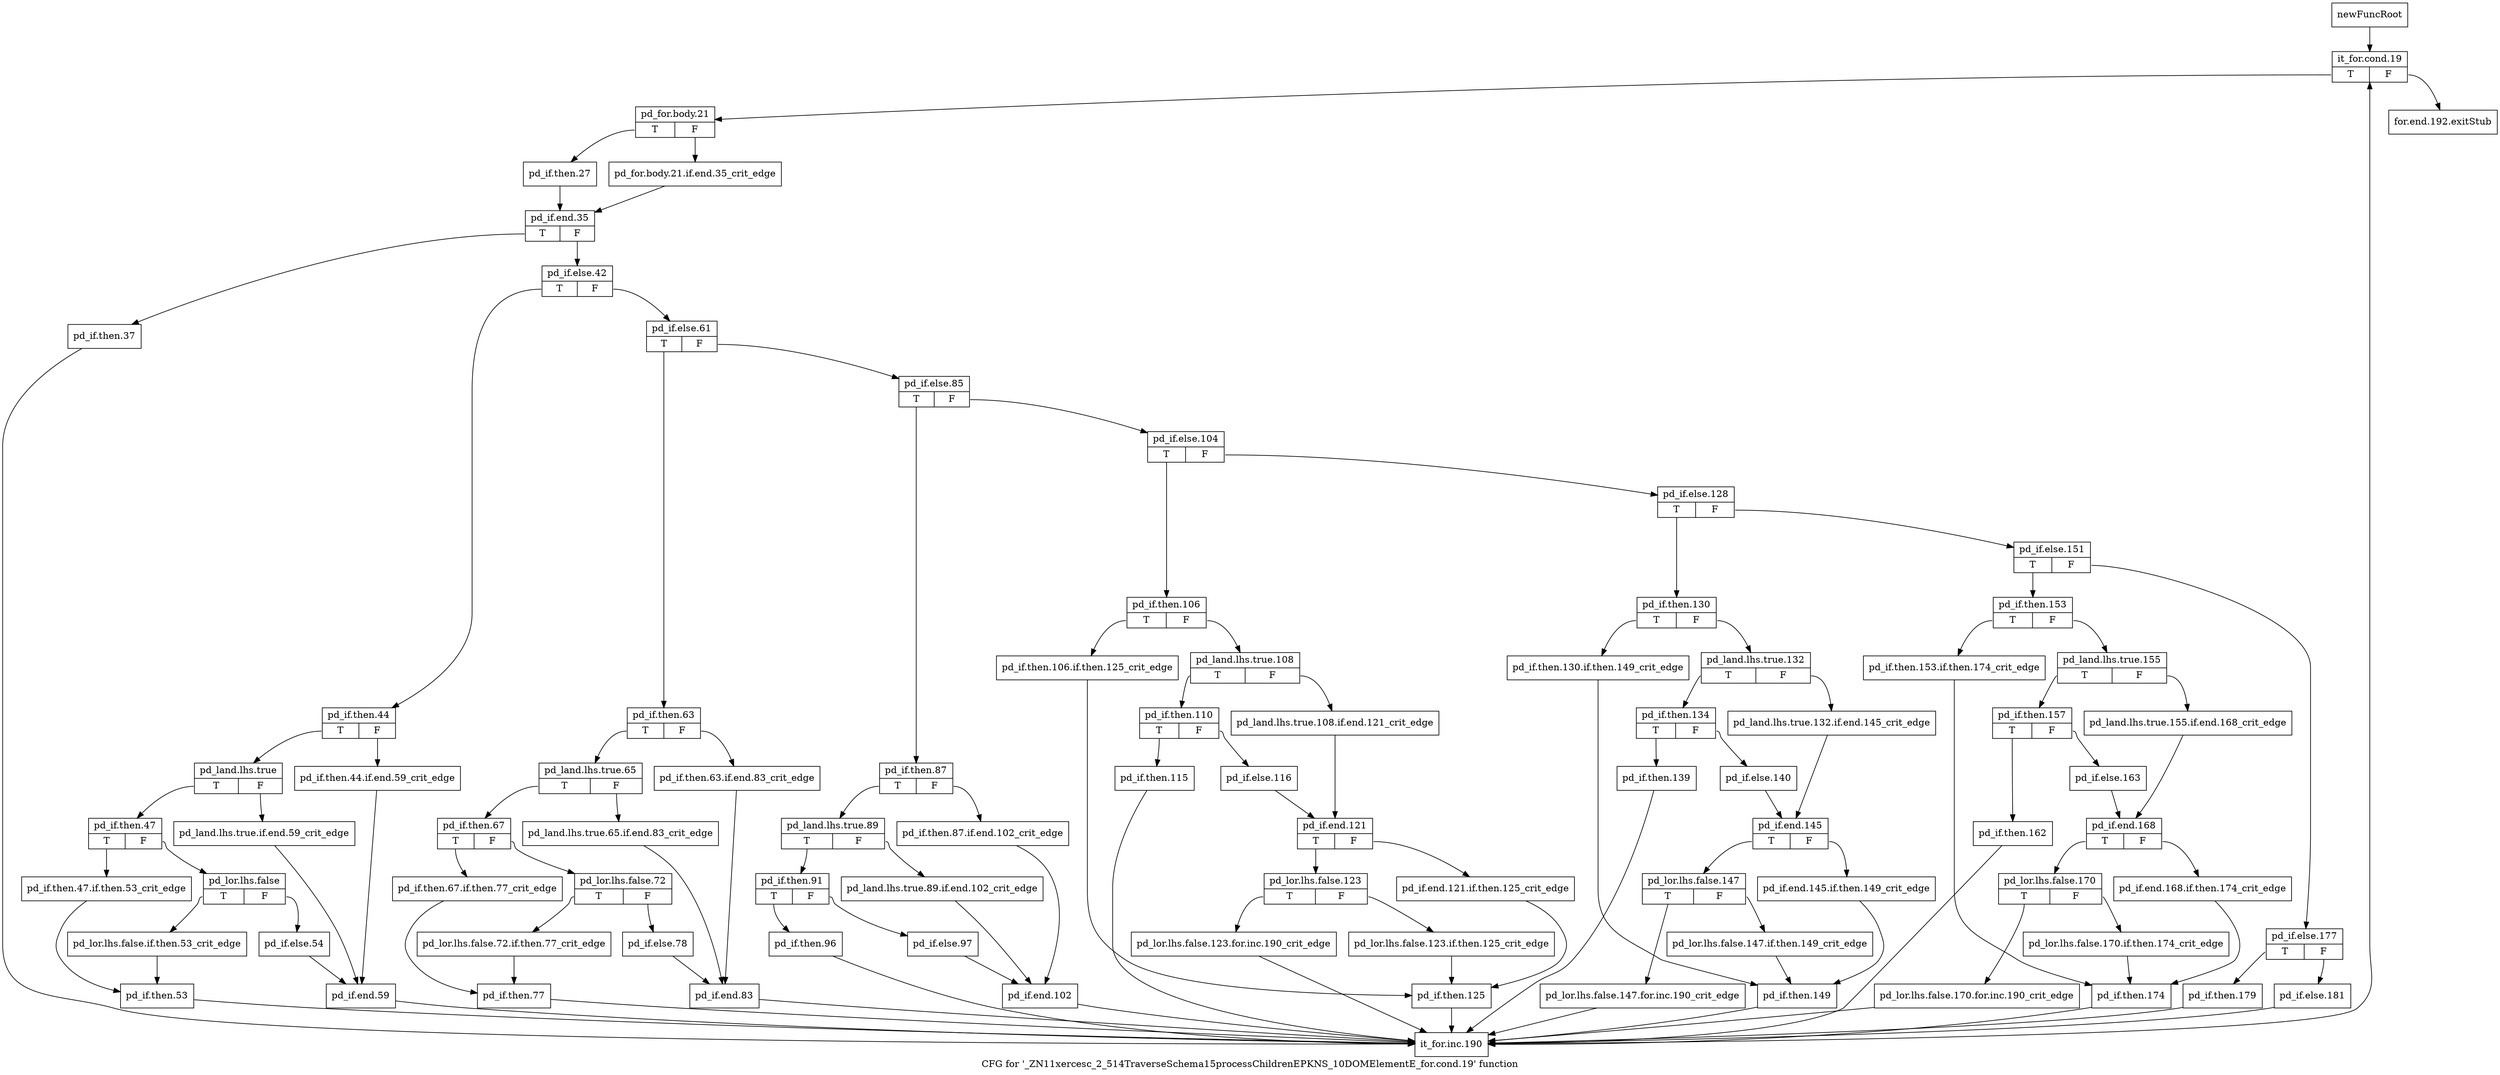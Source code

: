 digraph "CFG for '_ZN11xercesc_2_514TraverseSchema15processChildrenEPKNS_10DOMElementE_for.cond.19' function" {
	label="CFG for '_ZN11xercesc_2_514TraverseSchema15processChildrenEPKNS_10DOMElementE_for.cond.19' function";

	Node0x9a28190 [shape=record,label="{newFuncRoot}"];
	Node0x9a28190 -> Node0x9a28230;
	Node0x9a281e0 [shape=record,label="{for.end.192.exitStub}"];
	Node0x9a28230 [shape=record,label="{it_for.cond.19|{<s0>T|<s1>F}}"];
	Node0x9a28230:s0 -> Node0x9a28280;
	Node0x9a28230:s1 -> Node0x9a281e0;
	Node0x9a28280 [shape=record,label="{pd_for.body.21|{<s0>T|<s1>F}}"];
	Node0x9a28280:s0 -> Node0x9a28320;
	Node0x9a28280:s1 -> Node0x9a282d0;
	Node0x9a282d0 [shape=record,label="{pd_for.body.21.if.end.35_crit_edge}"];
	Node0x9a282d0 -> Node0x9a28370;
	Node0x9a28320 [shape=record,label="{pd_if.then.27}"];
	Node0x9a28320 -> Node0x9a28370;
	Node0x9a28370 [shape=record,label="{pd_if.end.35|{<s0>T|<s1>F}}"];
	Node0x9a28370:s0 -> Node0x9a29c20;
	Node0x9a28370:s1 -> Node0x9a283c0;
	Node0x9a283c0 [shape=record,label="{pd_if.else.42|{<s0>T|<s1>F}}"];
	Node0x9a283c0:s0 -> Node0x9a298b0;
	Node0x9a283c0:s1 -> Node0x9a28410;
	Node0x9a28410 [shape=record,label="{pd_if.else.61|{<s0>T|<s1>F}}"];
	Node0x9a28410:s0 -> Node0x9a29540;
	Node0x9a28410:s1 -> Node0x9a28460;
	Node0x9a28460 [shape=record,label="{pd_if.else.85|{<s0>T|<s1>F}}"];
	Node0x9a28460:s0 -> Node0x9a292c0;
	Node0x9a28460:s1 -> Node0x9a284b0;
	Node0x9a284b0 [shape=record,label="{pd_if.else.104|{<s0>T|<s1>F}}"];
	Node0x9a284b0:s0 -> Node0x9a28eb0;
	Node0x9a284b0:s1 -> Node0x9a28500;
	Node0x9a28500 [shape=record,label="{pd_if.else.128|{<s0>T|<s1>F}}"];
	Node0x9a28500:s0 -> Node0x9a28aa0;
	Node0x9a28500:s1 -> Node0x9a28550;
	Node0x9a28550 [shape=record,label="{pd_if.else.151|{<s0>T|<s1>F}}"];
	Node0x9a28550:s0 -> Node0x9a28690;
	Node0x9a28550:s1 -> Node0x9a285a0;
	Node0x9a285a0 [shape=record,label="{pd_if.else.177|{<s0>T|<s1>F}}"];
	Node0x9a285a0:s0 -> Node0x9a28640;
	Node0x9a285a0:s1 -> Node0x9a285f0;
	Node0x9a285f0 [shape=record,label="{pd_if.else.181}"];
	Node0x9a285f0 -> Node0x9a29c70;
	Node0x9a28640 [shape=record,label="{pd_if.then.179}"];
	Node0x9a28640 -> Node0x9a29c70;
	Node0x9a28690 [shape=record,label="{pd_if.then.153|{<s0>T|<s1>F}}"];
	Node0x9a28690:s0 -> Node0x9a28a00;
	Node0x9a28690:s1 -> Node0x9a286e0;
	Node0x9a286e0 [shape=record,label="{pd_land.lhs.true.155|{<s0>T|<s1>F}}"];
	Node0x9a286e0:s0 -> Node0x9a28780;
	Node0x9a286e0:s1 -> Node0x9a28730;
	Node0x9a28730 [shape=record,label="{pd_land.lhs.true.155.if.end.168_crit_edge}"];
	Node0x9a28730 -> Node0x9a28820;
	Node0x9a28780 [shape=record,label="{pd_if.then.157|{<s0>T|<s1>F}}"];
	Node0x9a28780:s0 -> Node0x9a289b0;
	Node0x9a28780:s1 -> Node0x9a287d0;
	Node0x9a287d0 [shape=record,label="{pd_if.else.163}"];
	Node0x9a287d0 -> Node0x9a28820;
	Node0x9a28820 [shape=record,label="{pd_if.end.168|{<s0>T|<s1>F}}"];
	Node0x9a28820:s0 -> Node0x9a288c0;
	Node0x9a28820:s1 -> Node0x9a28870;
	Node0x9a28870 [shape=record,label="{pd_if.end.168.if.then.174_crit_edge}"];
	Node0x9a28870 -> Node0x9a28a50;
	Node0x9a288c0 [shape=record,label="{pd_lor.lhs.false.170|{<s0>T|<s1>F}}"];
	Node0x9a288c0:s0 -> Node0x9a28960;
	Node0x9a288c0:s1 -> Node0x9a28910;
	Node0x9a28910 [shape=record,label="{pd_lor.lhs.false.170.if.then.174_crit_edge}"];
	Node0x9a28910 -> Node0x9a28a50;
	Node0x9a28960 [shape=record,label="{pd_lor.lhs.false.170.for.inc.190_crit_edge}"];
	Node0x9a28960 -> Node0x9a29c70;
	Node0x9a289b0 [shape=record,label="{pd_if.then.162}"];
	Node0x9a289b0 -> Node0x9a29c70;
	Node0x9a28a00 [shape=record,label="{pd_if.then.153.if.then.174_crit_edge}"];
	Node0x9a28a00 -> Node0x9a28a50;
	Node0x9a28a50 [shape=record,label="{pd_if.then.174}"];
	Node0x9a28a50 -> Node0x9a29c70;
	Node0x9a28aa0 [shape=record,label="{pd_if.then.130|{<s0>T|<s1>F}}"];
	Node0x9a28aa0:s0 -> Node0x9a28e10;
	Node0x9a28aa0:s1 -> Node0x9a28af0;
	Node0x9a28af0 [shape=record,label="{pd_land.lhs.true.132|{<s0>T|<s1>F}}"];
	Node0x9a28af0:s0 -> Node0x9a28b90;
	Node0x9a28af0:s1 -> Node0x9a28b40;
	Node0x9a28b40 [shape=record,label="{pd_land.lhs.true.132.if.end.145_crit_edge}"];
	Node0x9a28b40 -> Node0x9a28c30;
	Node0x9a28b90 [shape=record,label="{pd_if.then.134|{<s0>T|<s1>F}}"];
	Node0x9a28b90:s0 -> Node0x9a28dc0;
	Node0x9a28b90:s1 -> Node0x9a28be0;
	Node0x9a28be0 [shape=record,label="{pd_if.else.140}"];
	Node0x9a28be0 -> Node0x9a28c30;
	Node0x9a28c30 [shape=record,label="{pd_if.end.145|{<s0>T|<s1>F}}"];
	Node0x9a28c30:s0 -> Node0x9a28cd0;
	Node0x9a28c30:s1 -> Node0x9a28c80;
	Node0x9a28c80 [shape=record,label="{pd_if.end.145.if.then.149_crit_edge}"];
	Node0x9a28c80 -> Node0x9a28e60;
	Node0x9a28cd0 [shape=record,label="{pd_lor.lhs.false.147|{<s0>T|<s1>F}}"];
	Node0x9a28cd0:s0 -> Node0x9a28d70;
	Node0x9a28cd0:s1 -> Node0x9a28d20;
	Node0x9a28d20 [shape=record,label="{pd_lor.lhs.false.147.if.then.149_crit_edge}"];
	Node0x9a28d20 -> Node0x9a28e60;
	Node0x9a28d70 [shape=record,label="{pd_lor.lhs.false.147.for.inc.190_crit_edge}"];
	Node0x9a28d70 -> Node0x9a29c70;
	Node0x9a28dc0 [shape=record,label="{pd_if.then.139}"];
	Node0x9a28dc0 -> Node0x9a29c70;
	Node0x9a28e10 [shape=record,label="{pd_if.then.130.if.then.149_crit_edge}"];
	Node0x9a28e10 -> Node0x9a28e60;
	Node0x9a28e60 [shape=record,label="{pd_if.then.149}"];
	Node0x9a28e60 -> Node0x9a29c70;
	Node0x9a28eb0 [shape=record,label="{pd_if.then.106|{<s0>T|<s1>F}}"];
	Node0x9a28eb0:s0 -> Node0x9a29220;
	Node0x9a28eb0:s1 -> Node0x9a28f00;
	Node0x9a28f00 [shape=record,label="{pd_land.lhs.true.108|{<s0>T|<s1>F}}"];
	Node0x9a28f00:s0 -> Node0x9a28fa0;
	Node0x9a28f00:s1 -> Node0x9a28f50;
	Node0x9a28f50 [shape=record,label="{pd_land.lhs.true.108.if.end.121_crit_edge}"];
	Node0x9a28f50 -> Node0x9a29040;
	Node0x9a28fa0 [shape=record,label="{pd_if.then.110|{<s0>T|<s1>F}}"];
	Node0x9a28fa0:s0 -> Node0x9a291d0;
	Node0x9a28fa0:s1 -> Node0x9a28ff0;
	Node0x9a28ff0 [shape=record,label="{pd_if.else.116}"];
	Node0x9a28ff0 -> Node0x9a29040;
	Node0x9a29040 [shape=record,label="{pd_if.end.121|{<s0>T|<s1>F}}"];
	Node0x9a29040:s0 -> Node0x9a290e0;
	Node0x9a29040:s1 -> Node0x9a29090;
	Node0x9a29090 [shape=record,label="{pd_if.end.121.if.then.125_crit_edge}"];
	Node0x9a29090 -> Node0x9a29270;
	Node0x9a290e0 [shape=record,label="{pd_lor.lhs.false.123|{<s0>T|<s1>F}}"];
	Node0x9a290e0:s0 -> Node0x9a29180;
	Node0x9a290e0:s1 -> Node0x9a29130;
	Node0x9a29130 [shape=record,label="{pd_lor.lhs.false.123.if.then.125_crit_edge}"];
	Node0x9a29130 -> Node0x9a29270;
	Node0x9a29180 [shape=record,label="{pd_lor.lhs.false.123.for.inc.190_crit_edge}"];
	Node0x9a29180 -> Node0x9a29c70;
	Node0x9a291d0 [shape=record,label="{pd_if.then.115}"];
	Node0x9a291d0 -> Node0x9a29c70;
	Node0x9a29220 [shape=record,label="{pd_if.then.106.if.then.125_crit_edge}"];
	Node0x9a29220 -> Node0x9a29270;
	Node0x9a29270 [shape=record,label="{pd_if.then.125}"];
	Node0x9a29270 -> Node0x9a29c70;
	Node0x9a292c0 [shape=record,label="{pd_if.then.87|{<s0>T|<s1>F}}"];
	Node0x9a292c0:s0 -> Node0x9a29360;
	Node0x9a292c0:s1 -> Node0x9a29310;
	Node0x9a29310 [shape=record,label="{pd_if.then.87.if.end.102_crit_edge}"];
	Node0x9a29310 -> Node0x9a294a0;
	Node0x9a29360 [shape=record,label="{pd_land.lhs.true.89|{<s0>T|<s1>F}}"];
	Node0x9a29360:s0 -> Node0x9a29400;
	Node0x9a29360:s1 -> Node0x9a293b0;
	Node0x9a293b0 [shape=record,label="{pd_land.lhs.true.89.if.end.102_crit_edge}"];
	Node0x9a293b0 -> Node0x9a294a0;
	Node0x9a29400 [shape=record,label="{pd_if.then.91|{<s0>T|<s1>F}}"];
	Node0x9a29400:s0 -> Node0x9a294f0;
	Node0x9a29400:s1 -> Node0x9a29450;
	Node0x9a29450 [shape=record,label="{pd_if.else.97}"];
	Node0x9a29450 -> Node0x9a294a0;
	Node0x9a294a0 [shape=record,label="{pd_if.end.102}"];
	Node0x9a294a0 -> Node0x9a29c70;
	Node0x9a294f0 [shape=record,label="{pd_if.then.96}"];
	Node0x9a294f0 -> Node0x9a29c70;
	Node0x9a29540 [shape=record,label="{pd_if.then.63|{<s0>T|<s1>F}}"];
	Node0x9a29540:s0 -> Node0x9a295e0;
	Node0x9a29540:s1 -> Node0x9a29590;
	Node0x9a29590 [shape=record,label="{pd_if.then.63.if.end.83_crit_edge}"];
	Node0x9a29590 -> Node0x9a29770;
	Node0x9a295e0 [shape=record,label="{pd_land.lhs.true.65|{<s0>T|<s1>F}}"];
	Node0x9a295e0:s0 -> Node0x9a29680;
	Node0x9a295e0:s1 -> Node0x9a29630;
	Node0x9a29630 [shape=record,label="{pd_land.lhs.true.65.if.end.83_crit_edge}"];
	Node0x9a29630 -> Node0x9a29770;
	Node0x9a29680 [shape=record,label="{pd_if.then.67|{<s0>T|<s1>F}}"];
	Node0x9a29680:s0 -> Node0x9a29810;
	Node0x9a29680:s1 -> Node0x9a296d0;
	Node0x9a296d0 [shape=record,label="{pd_lor.lhs.false.72|{<s0>T|<s1>F}}"];
	Node0x9a296d0:s0 -> Node0x9a297c0;
	Node0x9a296d0:s1 -> Node0x9a29720;
	Node0x9a29720 [shape=record,label="{pd_if.else.78}"];
	Node0x9a29720 -> Node0x9a29770;
	Node0x9a29770 [shape=record,label="{pd_if.end.83}"];
	Node0x9a29770 -> Node0x9a29c70;
	Node0x9a297c0 [shape=record,label="{pd_lor.lhs.false.72.if.then.77_crit_edge}"];
	Node0x9a297c0 -> Node0x9a29860;
	Node0x9a29810 [shape=record,label="{pd_if.then.67.if.then.77_crit_edge}"];
	Node0x9a29810 -> Node0x9a29860;
	Node0x9a29860 [shape=record,label="{pd_if.then.77}"];
	Node0x9a29860 -> Node0x9a29c70;
	Node0x9a298b0 [shape=record,label="{pd_if.then.44|{<s0>T|<s1>F}}"];
	Node0x9a298b0:s0 -> Node0x9a29950;
	Node0x9a298b0:s1 -> Node0x9a29900;
	Node0x9a29900 [shape=record,label="{pd_if.then.44.if.end.59_crit_edge}"];
	Node0x9a29900 -> Node0x9a29ae0;
	Node0x9a29950 [shape=record,label="{pd_land.lhs.true|{<s0>T|<s1>F}}"];
	Node0x9a29950:s0 -> Node0x9a299f0;
	Node0x9a29950:s1 -> Node0x9a299a0;
	Node0x9a299a0 [shape=record,label="{pd_land.lhs.true.if.end.59_crit_edge}"];
	Node0x9a299a0 -> Node0x9a29ae0;
	Node0x9a299f0 [shape=record,label="{pd_if.then.47|{<s0>T|<s1>F}}"];
	Node0x9a299f0:s0 -> Node0x9a29b80;
	Node0x9a299f0:s1 -> Node0x9a29a40;
	Node0x9a29a40 [shape=record,label="{pd_lor.lhs.false|{<s0>T|<s1>F}}"];
	Node0x9a29a40:s0 -> Node0x9a29b30;
	Node0x9a29a40:s1 -> Node0x9a29a90;
	Node0x9a29a90 [shape=record,label="{pd_if.else.54}"];
	Node0x9a29a90 -> Node0x9a29ae0;
	Node0x9a29ae0 [shape=record,label="{pd_if.end.59}"];
	Node0x9a29ae0 -> Node0x9a29c70;
	Node0x9a29b30 [shape=record,label="{pd_lor.lhs.false.if.then.53_crit_edge}"];
	Node0x9a29b30 -> Node0x9a29bd0;
	Node0x9a29b80 [shape=record,label="{pd_if.then.47.if.then.53_crit_edge}"];
	Node0x9a29b80 -> Node0x9a29bd0;
	Node0x9a29bd0 [shape=record,label="{pd_if.then.53}"];
	Node0x9a29bd0 -> Node0x9a29c70;
	Node0x9a29c20 [shape=record,label="{pd_if.then.37}"];
	Node0x9a29c20 -> Node0x9a29c70;
	Node0x9a29c70 [shape=record,label="{it_for.inc.190}"];
	Node0x9a29c70 -> Node0x9a28230;
}
